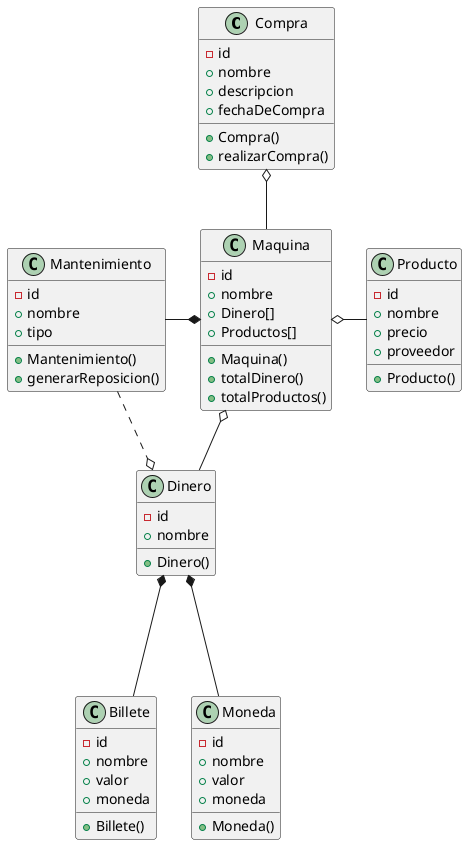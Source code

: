 @startuml modelo-de-dominio
class Compra {
    - id
    + nombre
    + descripcion
    + fechaDeCompra

    + Compra()
    + realizarCompra()
}

class Maquina {
    - id
    + nombre
    + Dinero[]
    + Productos[]

    + Maquina()
    + totalDinero()
    + totalProductos()

}

class Billete {
    - id
    + nombre
    + valor
    + moneda

    + Billete()
}

class Moneda {
    - id
    + nombre
    + valor
    + moneda

    + Moneda()
}

class Producto {
    - id
    + nombre
    + precio
    + proveedor

    + Producto()
}

class Dinero {
    - id
    + nombre

    + Dinero()
}

class Mantenimiento  {
    - id
    + nombre
    + tipo

    + Mantenimiento()
    + generarReposicion()
}

Maquina -u-o Compra
Maquina *--l Mantenimiento
Maquina o-- Dinero
Maquina o---r Producto

Dinero *--- Billete
Dinero *--- Moneda
Mantenimiento ...r.o Dinero

@enduml